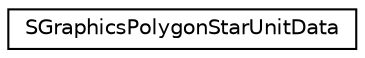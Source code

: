 digraph "类继承关系图"
{
  edge [fontname="Helvetica",fontsize="10",labelfontname="Helvetica",labelfontsize="10"];
  node [fontname="Helvetica",fontsize="10",shape=record];
  rankdir="LR";
  Node0 [label="SGraphicsPolygonStarUnitData",height=0.2,width=0.4,color="black", fillcolor="white", style="filled",URL="$struct_s_graphics_polygon_star_unit_data.html"];
}
